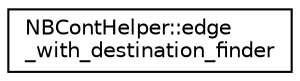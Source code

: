 digraph "Graphical Class Hierarchy"
{
  edge [fontname="Helvetica",fontsize="10",labelfontname="Helvetica",labelfontsize="10"];
  node [fontname="Helvetica",fontsize="10",shape=record];
  rankdir="LR";
  Node0 [label="NBContHelper::edge\l_with_destination_finder",height=0.2,width=0.4,color="black", fillcolor="white", style="filled",URL="$d7/d26/class_n_b_cont_helper_1_1edge__with__destination__finder.html"];
}

